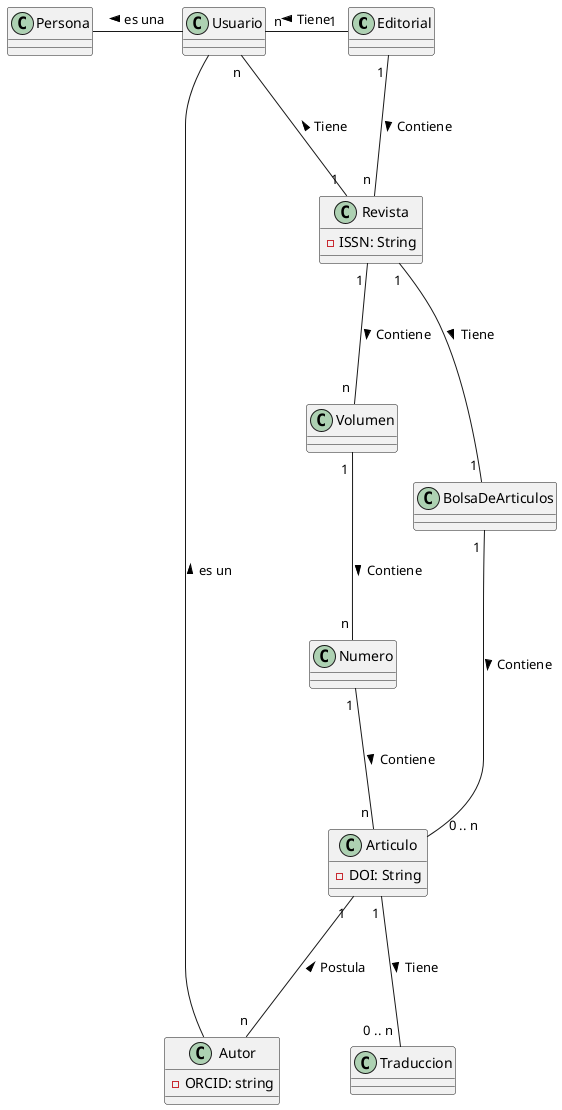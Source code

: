 @startuml modeloDelDominio


class Editorial
class Volumen 
class Numero
class BolsaDeArticulos
class Persona
class Usuario
class Traduccion

class Revista {
    -ISSN: String
}
 
class Articulo {
    -DOI: String
}
class Autor {
    -ORCID: string
}



Usuario -l-- Persona : > es una
Autor -u-- Usuario : > es un

Editorial "1 "  --- "n "   Revista : > Contiene
Revista "1 "  --- "n "  Volumen : > Contiene
Volumen "1 "  --- "n "  Numero : > Contiene
Numero "1 "  --- "n "  Articulo : > Contiene

Revista "1 "  --- "1 "  BolsaDeArticulos : > Tiene
BolsaDeArticulos "1 "  -r-- "    0 .. n" Articulo : > Contiene



Articulo "1 "  --- "n "  Autor : < Postula
Revista "1 "  -l-- "n "  Usuario : > Tiene
Articulo "1 "  --- "0 .. n " Traduccion : > Tiene

Editorial "1 "  -l-- "n "  Usuario : > Tiene

@enduml